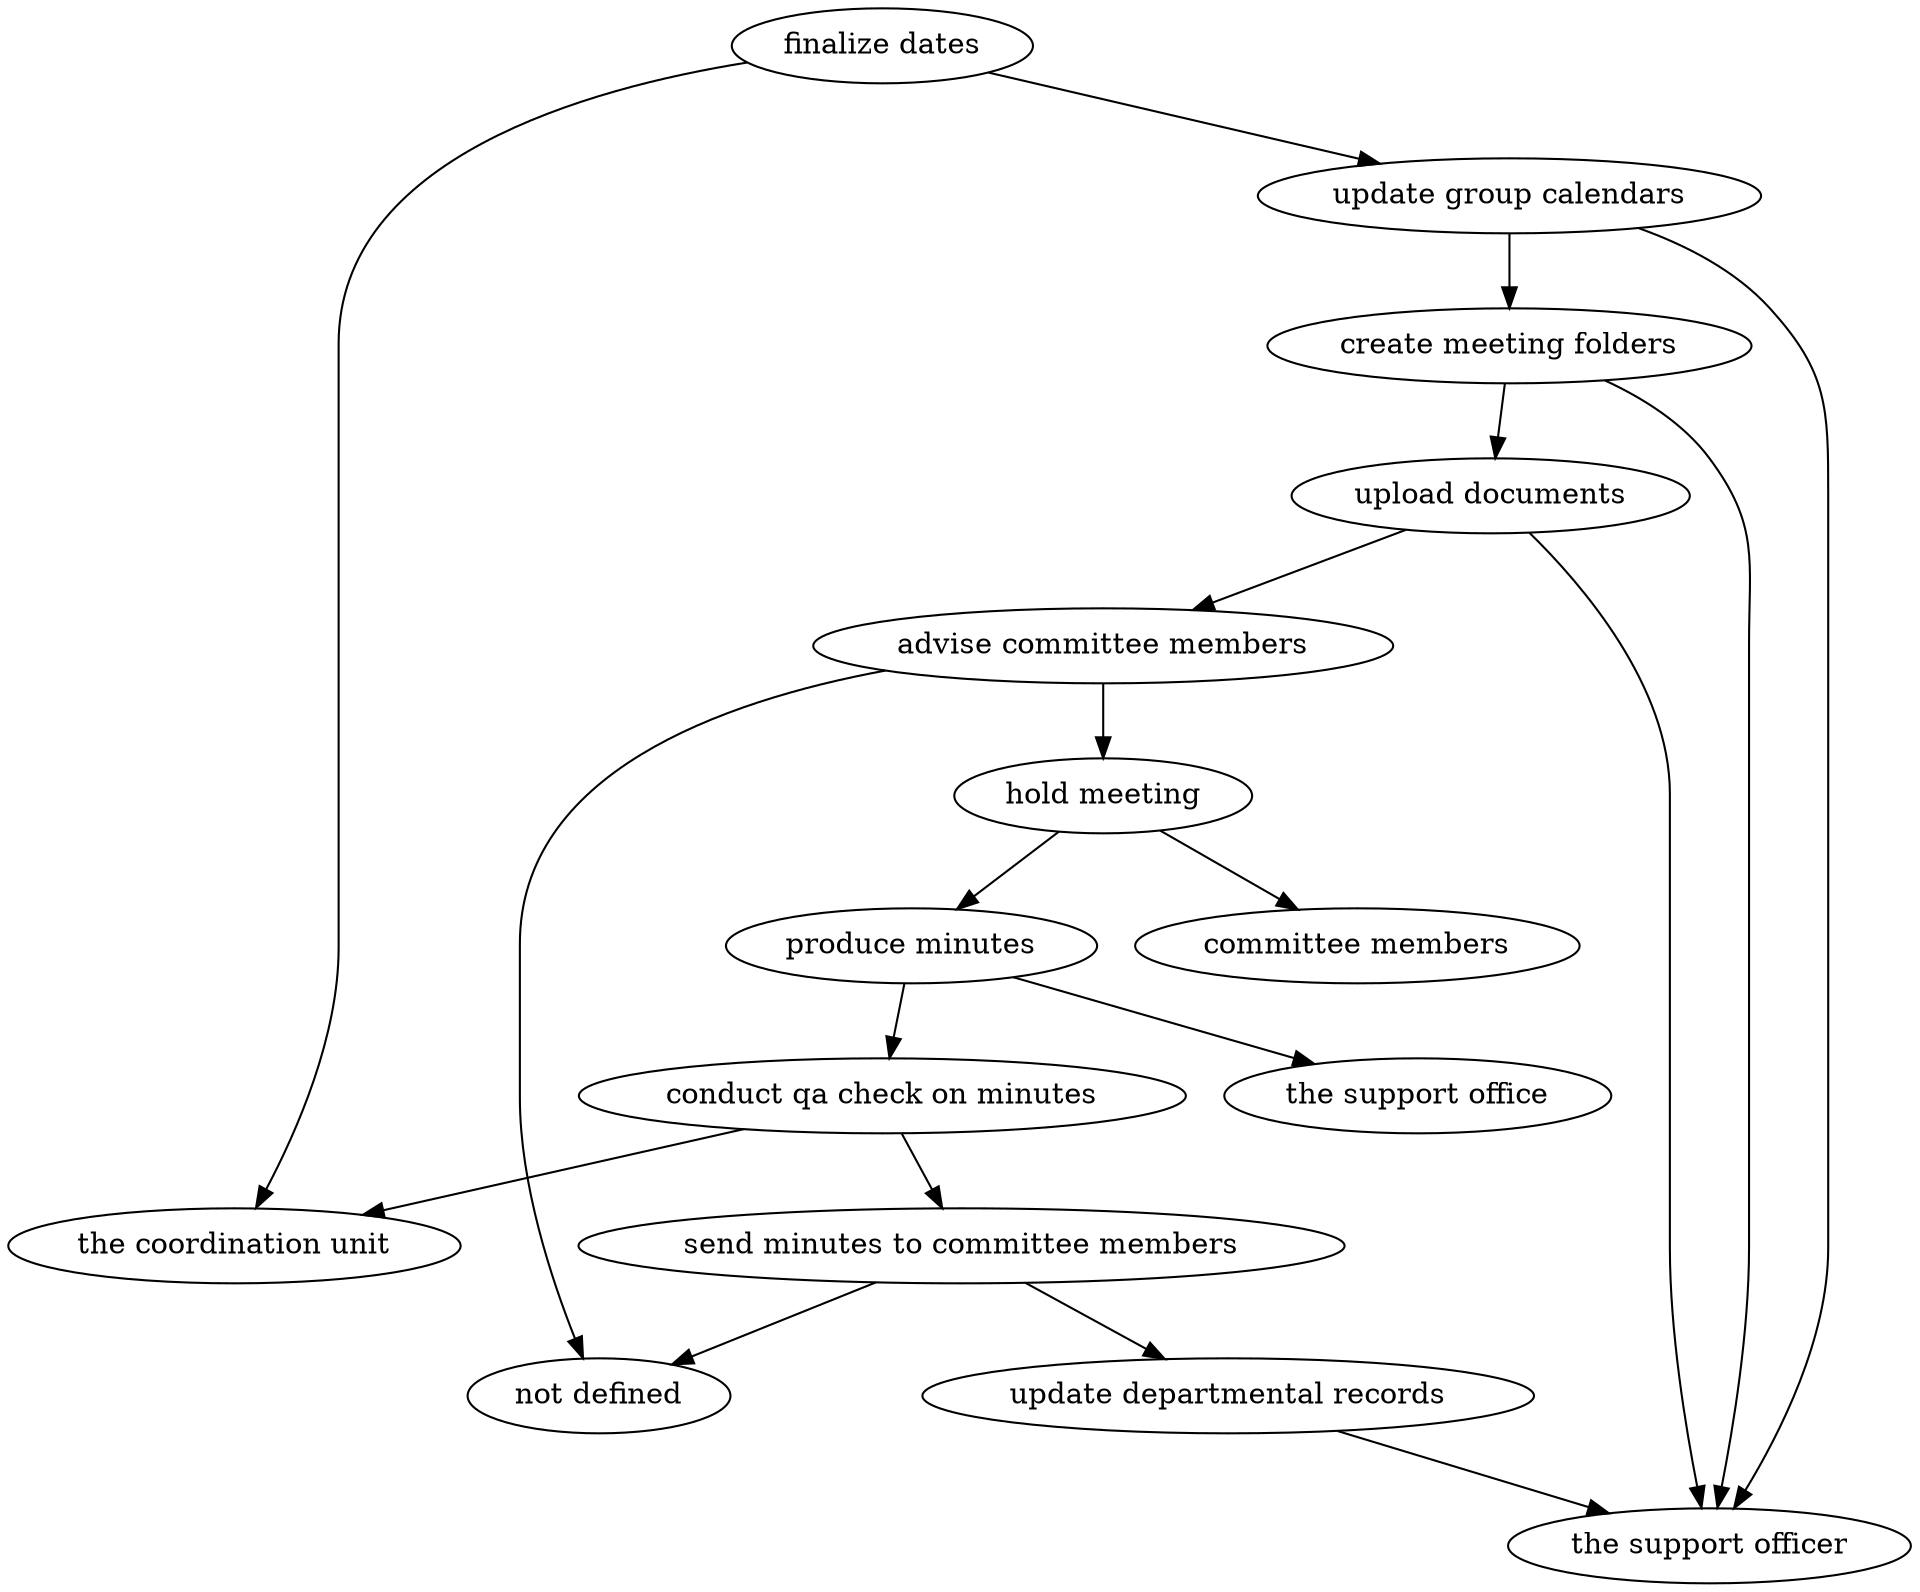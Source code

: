 strict digraph "doc-9.4" {
	graph [name="doc-9.4"];
	"finalize dates"	[attrs="{'type': 'Activity', 'label': 'finalize dates'}"];
	"update group calendars"	[attrs="{'type': 'Activity', 'label': 'update group calendars'}"];
	"finalize dates" -> "update group calendars"	[attrs="{'type': 'flow', 'label': 'flow'}"];
	"the coordination unit"	[attrs="{'type': 'Actor', 'label': 'the coordination unit'}"];
	"finalize dates" -> "the coordination unit"	[attrs="{'type': 'actor performer', 'label': 'actor performer'}"];
	"create meeting folders"	[attrs="{'type': 'Activity', 'label': 'create meeting folders'}"];
	"update group calendars" -> "create meeting folders"	[attrs="{'type': 'flow', 'label': 'flow'}"];
	"the support officer"	[attrs="{'type': 'Actor', 'label': 'the support officer'}"];
	"update group calendars" -> "the support officer"	[attrs="{'type': 'actor performer', 'label': 'actor performer'}"];
	"upload documents"	[attrs="{'type': 'Activity', 'label': 'upload documents'}"];
	"create meeting folders" -> "upload documents"	[attrs="{'type': 'flow', 'label': 'flow'}"];
	"create meeting folders" -> "the support officer"	[attrs="{'type': 'actor performer', 'label': 'actor performer'}"];
	"advise committee members"	[attrs="{'type': 'Activity', 'label': 'advise committee members'}"];
	"upload documents" -> "advise committee members"	[attrs="{'type': 'flow', 'label': 'flow'}"];
	"upload documents" -> "the support officer"	[attrs="{'type': 'actor performer', 'label': 'actor performer'}"];
	"hold meeting"	[attrs="{'type': 'Activity', 'label': 'hold meeting'}"];
	"advise committee members" -> "hold meeting"	[attrs="{'type': 'flow', 'label': 'flow'}"];
	"not defined"	[attrs="{'type': 'Actor', 'label': 'not defined'}"];
	"advise committee members" -> "not defined"	[attrs="{'type': 'actor performer', 'label': 'actor performer'}"];
	"produce minutes"	[attrs="{'type': 'Activity', 'label': 'produce minutes'}"];
	"hold meeting" -> "produce minutes"	[attrs="{'type': 'flow', 'label': 'flow'}"];
	"committee members"	[attrs="{'type': 'Actor', 'label': 'committee members'}"];
	"hold meeting" -> "committee members"	[attrs="{'type': 'actor performer', 'label': 'actor performer'}"];
	"conduct qa check on minutes"	[attrs="{'type': 'Activity', 'label': 'conduct qa check on minutes'}"];
	"produce minutes" -> "conduct qa check on minutes"	[attrs="{'type': 'flow', 'label': 'flow'}"];
	"the support office"	[attrs="{'type': 'Actor', 'label': 'the support office'}"];
	"produce minutes" -> "the support office"	[attrs="{'type': 'actor performer', 'label': 'actor performer'}"];
	"send minutes to committee members"	[attrs="{'type': 'Activity', 'label': 'send minutes to committee members'}"];
	"conduct qa check on minutes" -> "send minutes to committee members"	[attrs="{'type': 'flow', 'label': 'flow'}"];
	"conduct qa check on minutes" -> "the coordination unit"	[attrs="{'type': 'actor performer', 'label': 'actor performer'}"];
	"update departmental records"	[attrs="{'type': 'Activity', 'label': 'update departmental records'}"];
	"send minutes to committee members" -> "update departmental records"	[attrs="{'type': 'flow', 'label': 'flow'}"];
	"send minutes to committee members" -> "not defined"	[attrs="{'type': 'actor performer', 'label': 'actor performer'}"];
	"update departmental records" -> "the support officer"	[attrs="{'type': 'actor performer', 'label': 'actor performer'}"];
}
